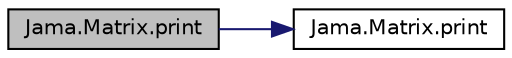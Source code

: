 digraph "Jama.Matrix.print"
{
  edge [fontname="Helvetica",fontsize="10",labelfontname="Helvetica",labelfontsize="10"];
  node [fontname="Helvetica",fontsize="10",shape=record];
  rankdir="LR";
  Node1 [label="Jama.Matrix.print",height=0.2,width=0.4,color="black", fillcolor="grey75", style="filled" fontcolor="black"];
  Node1 -> Node2 [color="midnightblue",fontsize="10",style="solid",fontname="Helvetica"];
  Node2 [label="Jama.Matrix.print",height=0.2,width=0.4,color="black", fillcolor="white", style="filled",URL="$class_jama_1_1_matrix.html#a4626967ae6a8fb4773f98a53a3a2f2a9"];
}
